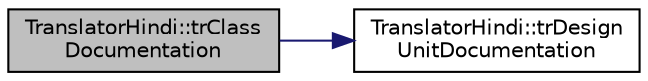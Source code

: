 digraph "TranslatorHindi::trClassDocumentation"
{
 // LATEX_PDF_SIZE
  edge [fontname="Helvetica",fontsize="10",labelfontname="Helvetica",labelfontsize="10"];
  node [fontname="Helvetica",fontsize="10",shape=record];
  rankdir="LR";
  Node1 [label="TranslatorHindi::trClass\lDocumentation",height=0.2,width=0.4,color="black", fillcolor="grey75", style="filled", fontcolor="black",tooltip=" "];
  Node1 -> Node2 [color="midnightblue",fontsize="10",style="solid",fontname="Helvetica"];
  Node2 [label="TranslatorHindi::trDesign\lUnitDocumentation",height=0.2,width=0.4,color="black", fillcolor="white", style="filled",URL="$classTranslatorHindi.html#a00813d0bf986b22fa3737448b361cfec",tooltip=" "];
}
